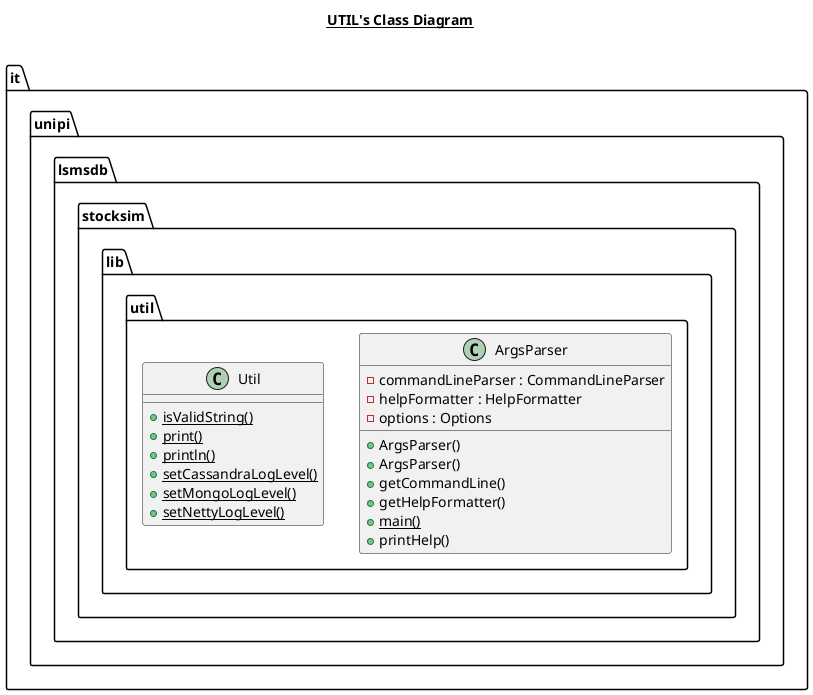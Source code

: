 @startuml

title __UTIL's Class Diagram__\n

  namespace it.unipi.lsmsdb.stocksim.lib.util {
    class it.unipi.lsmsdb.stocksim.lib.util.ArgsParser {
        - commandLineParser : CommandLineParser
        - helpFormatter : HelpFormatter
        - options : Options
        + ArgsParser()
        + ArgsParser()
        + getCommandLine()
        + getHelpFormatter()
        {static} + main()
        + printHelp()
    }
  }
  

  namespace it.unipi.lsmsdb.stocksim.lib.util {
    class it.unipi.lsmsdb.stocksim.lib.util.Util {
        {static} + isValidString()
        {static} + print()
        {static} + println()
        {static} + setCassandraLogLevel()
        {static} + setMongoLogLevel()
        {static} + setNettyLogLevel()
    }
  }

@enduml

